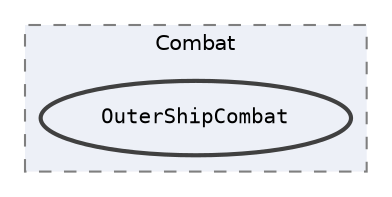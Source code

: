 digraph "Assets/Scripts/Combat/OuterShipCombat"
{
 // INTERACTIVE_SVG=YES
 // LATEX_PDF_SIZE
  bgcolor="transparent";
  edge [fontname=Helvetica,fontsize=10,labelfontname=Helvetica,labelfontsize=10];
  node [fontname=Helvetica,fontsize=10,fontname=Consolas fontsize=10 style=filled height=0.2 width=0.4 margin=0.1];
  compound=true
  subgraph clusterdir_515f02e3cb4ea3bcb443e5e05571f64d {
    graph [ bgcolor="#edf0f7", pencolor="grey50", label="Combat", fontname=Helvetica,fontsize=10 style="filled,dashed", URL="dir_515f02e3cb4ea3bcb443e5e05571f64d.html",tooltip=""]
  dir_039a09529c82ca23619a2f8469b1d85f [label="OuterShipCombat", fillcolor="#edf0f7", color="grey25", style="filled,bold", URL="dir_039a09529c82ca23619a2f8469b1d85f.html",tooltip=""];
  }
}
